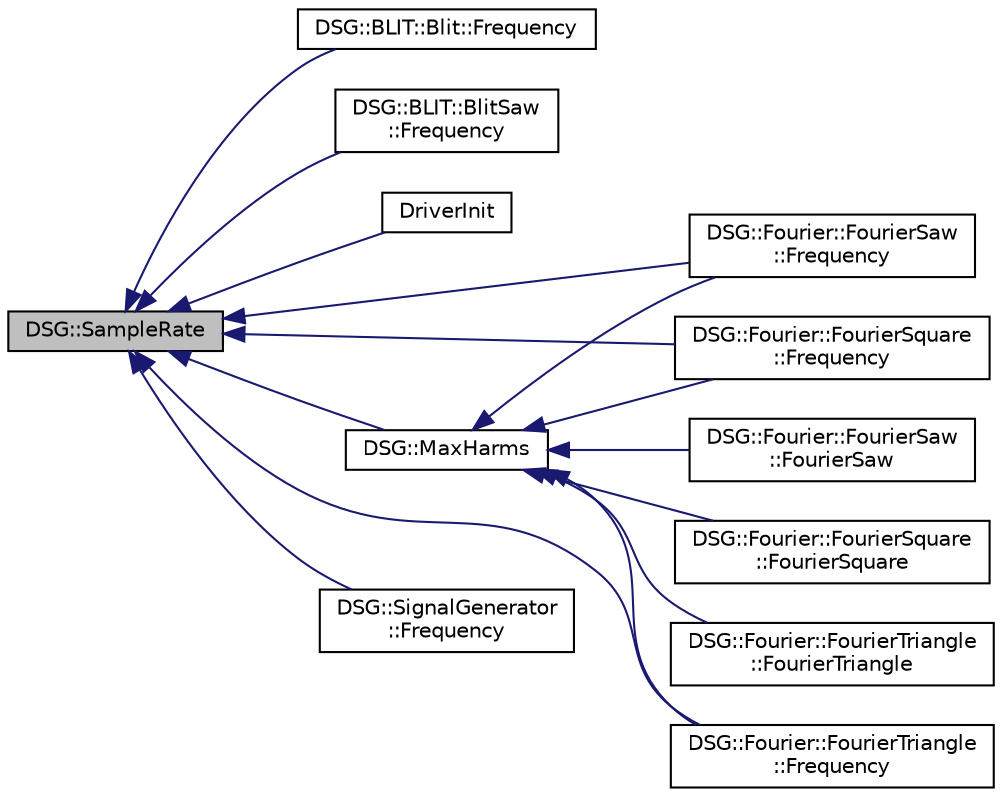 digraph "DSG::SampleRate"
{
  edge [fontname="Helvetica",fontsize="10",labelfontname="Helvetica",labelfontsize="10"];
  node [fontname="Helvetica",fontsize="10",shape=record];
  rankdir="LR";
  Node1 [label="DSG::SampleRate",height=0.2,width=0.4,color="black", fillcolor="grey75", style="filled", fontcolor="black"];
  Node1 -> Node2 [dir="back",color="midnightblue",fontsize="10",style="solid",fontname="Helvetica"];
  Node2 [label="DSG::BLIT::Blit::Frequency",height=0.2,width=0.4,color="black", fillcolor="white", style="filled",URL="$class_d_s_g_1_1_b_l_i_t_1_1_blit.html#a933f8f9f324a4fde4f9e2b69473d88ed"];
  Node1 -> Node3 [dir="back",color="midnightblue",fontsize="10",style="solid",fontname="Helvetica"];
  Node3 [label="DSG::BLIT::BlitSaw\l::Frequency",height=0.2,width=0.4,color="black", fillcolor="white", style="filled",URL="$class_d_s_g_1_1_b_l_i_t_1_1_blit_saw.html#a290d01796efca84b73eb61a3bc419ebb"];
  Node1 -> Node4 [dir="back",color="midnightblue",fontsize="10",style="solid",fontname="Helvetica"];
  Node4 [label="DriverInit",height=0.2,width=0.4,color="black", fillcolor="white", style="filled",URL="$_driver_8h.html#a70105fa3a575041357534257c1bd91a7"];
  Node1 -> Node5 [dir="back",color="midnightblue",fontsize="10",style="solid",fontname="Helvetica"];
  Node5 [label="DSG::Fourier::FourierSaw\l::Frequency",height=0.2,width=0.4,color="black", fillcolor="white", style="filled",URL="$class_d_s_g_1_1_fourier_1_1_fourier_saw.html#afa3d86f404be3665f10c74fe9286ef10"];
  Node1 -> Node6 [dir="back",color="midnightblue",fontsize="10",style="solid",fontname="Helvetica"];
  Node6 [label="DSG::Fourier::FourierSquare\l::Frequency",height=0.2,width=0.4,color="black", fillcolor="white", style="filled",URL="$class_d_s_g_1_1_fourier_1_1_fourier_square.html#a120cbb563a518c9412190eaa36cb269f"];
  Node1 -> Node7 [dir="back",color="midnightblue",fontsize="10",style="solid",fontname="Helvetica"];
  Node7 [label="DSG::Fourier::FourierTriangle\l::Frequency",height=0.2,width=0.4,color="black", fillcolor="white", style="filled",URL="$class_d_s_g_1_1_fourier_1_1_fourier_triangle.html#a278a51ed8af32ea371adc903b9b25039"];
  Node1 -> Node8 [dir="back",color="midnightblue",fontsize="10",style="solid",fontname="Helvetica"];
  Node8 [label="DSG::MaxHarms",height=0.2,width=0.4,color="black", fillcolor="white", style="filled",URL="$namespace_d_s_g.html#ab5c4eea42ea10b69cfc32afb83ff1d0d"];
  Node8 -> Node9 [dir="back",color="midnightblue",fontsize="10",style="solid",fontname="Helvetica"];
  Node9 [label="DSG::Fourier::FourierSaw\l::FourierSaw",height=0.2,width=0.4,color="black", fillcolor="white", style="filled",URL="$class_d_s_g_1_1_fourier_1_1_fourier_saw.html#a6062c388900f32e1cfd6df95b9760065"];
  Node8 -> Node5 [dir="back",color="midnightblue",fontsize="10",style="solid",fontname="Helvetica"];
  Node8 -> Node10 [dir="back",color="midnightblue",fontsize="10",style="solid",fontname="Helvetica"];
  Node10 [label="DSG::Fourier::FourierSquare\l::FourierSquare",height=0.2,width=0.4,color="black", fillcolor="white", style="filled",URL="$class_d_s_g_1_1_fourier_1_1_fourier_square.html#a277316295ca15354a6e507a71cb5f0db"];
  Node8 -> Node6 [dir="back",color="midnightblue",fontsize="10",style="solid",fontname="Helvetica"];
  Node8 -> Node11 [dir="back",color="midnightblue",fontsize="10",style="solid",fontname="Helvetica"];
  Node11 [label="DSG::Fourier::FourierTriangle\l::FourierTriangle",height=0.2,width=0.4,color="black", fillcolor="white", style="filled",URL="$class_d_s_g_1_1_fourier_1_1_fourier_triangle.html#abf887c6f5aada92780224511988cb688"];
  Node8 -> Node7 [dir="back",color="midnightblue",fontsize="10",style="solid",fontname="Helvetica"];
  Node1 -> Node12 [dir="back",color="midnightblue",fontsize="10",style="solid",fontname="Helvetica"];
  Node12 [label="DSG::SignalGenerator\l::Frequency",height=0.2,width=0.4,color="black", fillcolor="white", style="filled",URL="$class_d_s_g_1_1_signal_generator.html#a30a79888f209d692df3d38f53fc58dfe"];
}

